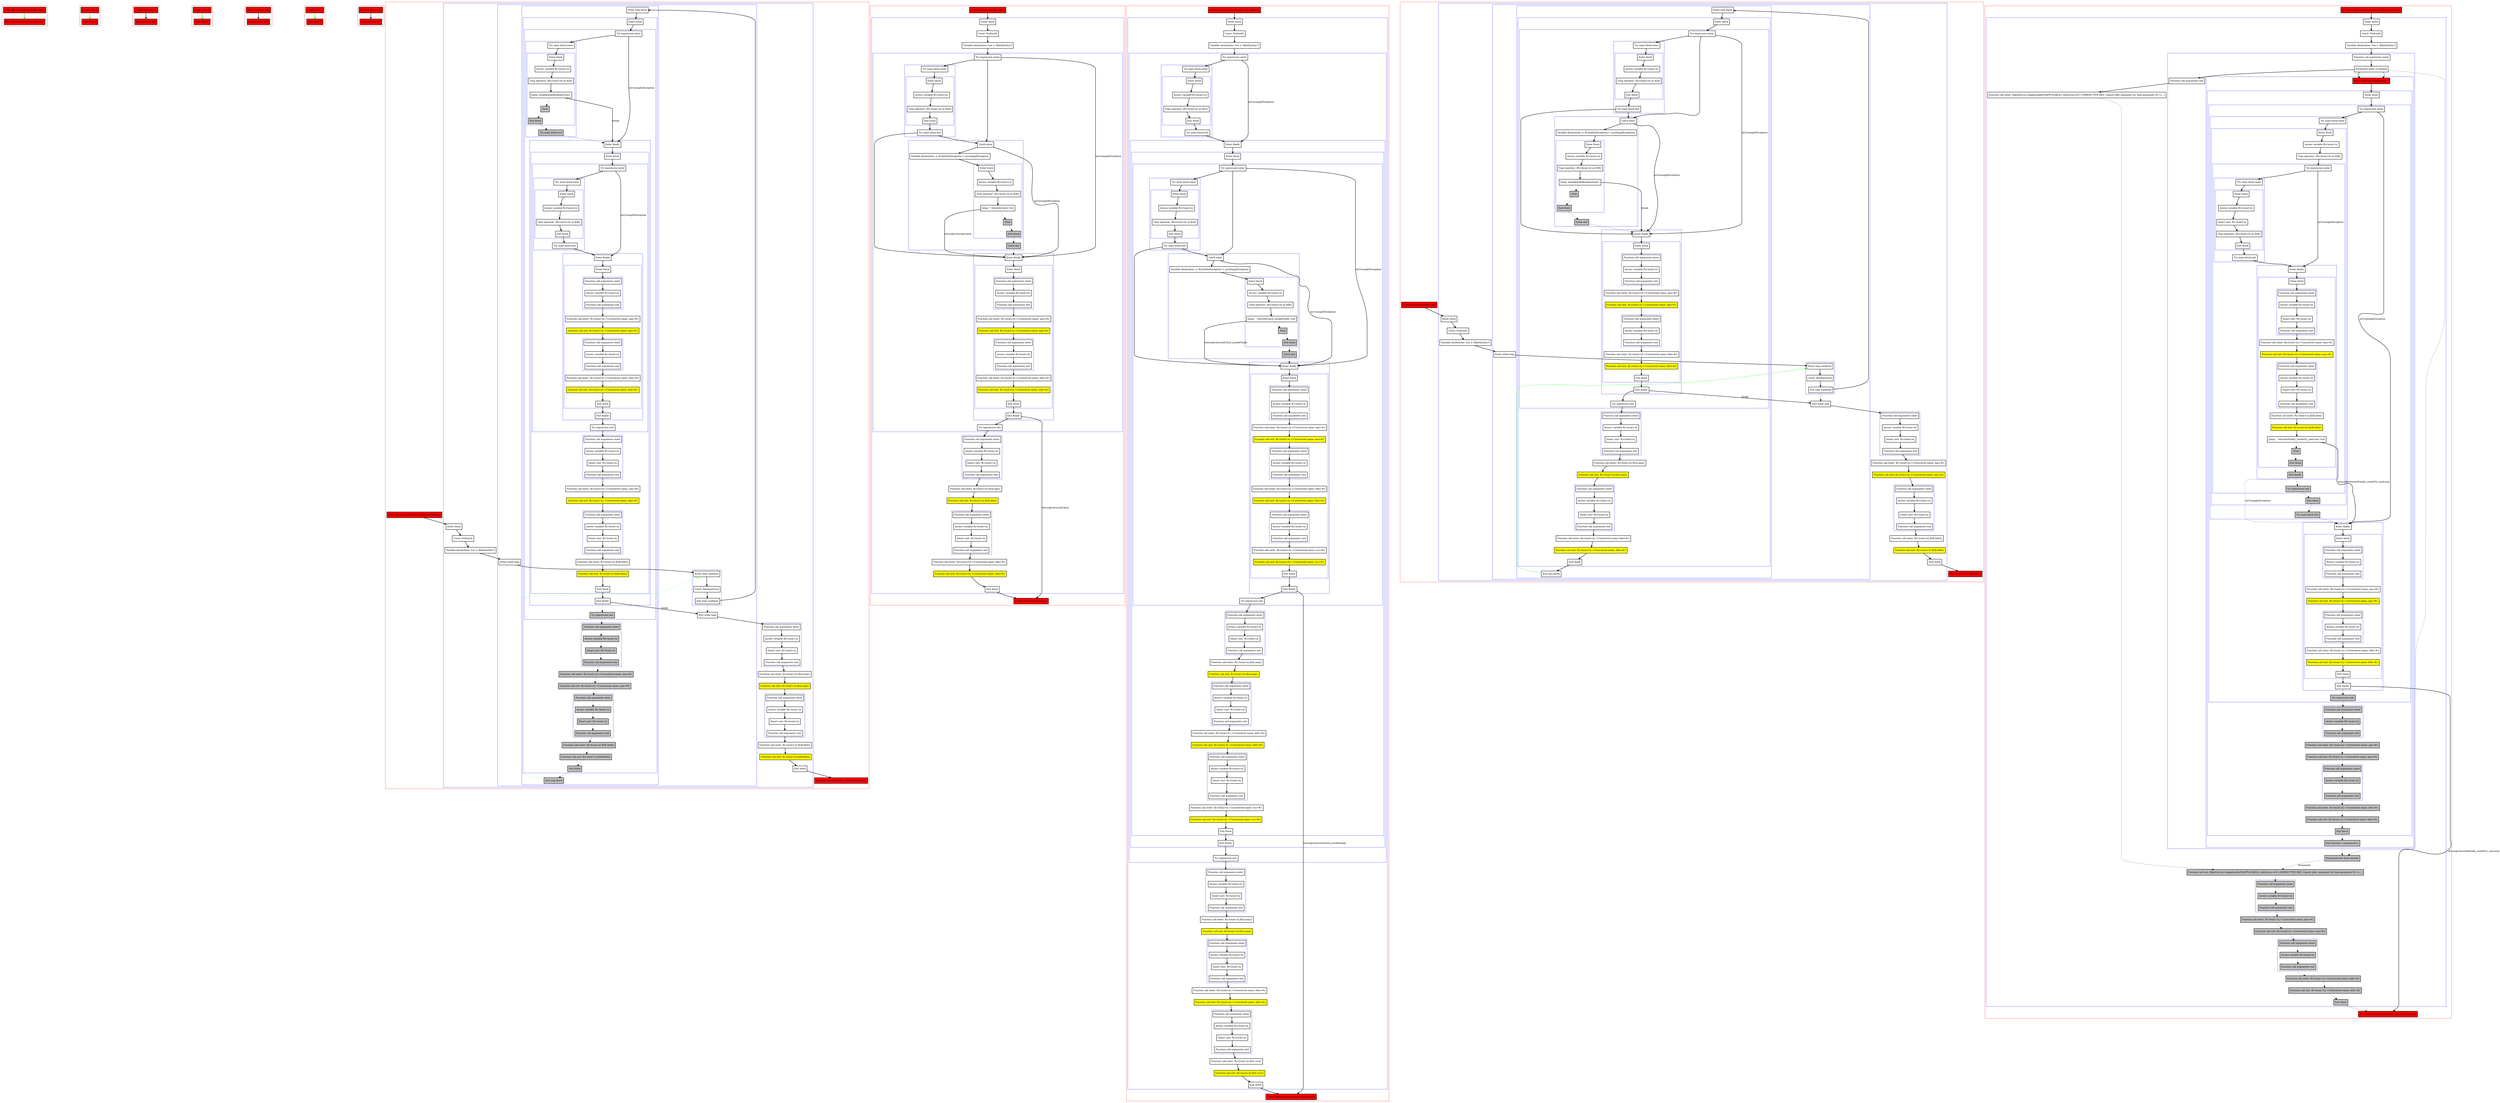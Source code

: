 digraph castInTryWithJump_fir_kt {
    graph [nodesep=3]
    node [shape=box penwidth=2]
    edge [penwidth=2]

    subgraph cluster_0 {
        color=red
        0 [label="Enter file castInTryWithJump.fir.kt" style="filled" fillcolor=red];
        1 [label="Exit file castInTryWithJump.fir.kt" style="filled" fillcolor=red];
    }
    0 -> {1} [color=green];

    subgraph cluster_1 {
        color=red
        2 [label="Enter class A" style="filled" fillcolor=red];
        3 [label="Exit class A" style="filled" fillcolor=red];
    }
    2 -> {3} [color=green];

    subgraph cluster_2 {
        color=red
        4 [label="Enter function aaa" style="filled" fillcolor=red];
        5 [label="Exit function aaa" style="filled" fillcolor=red];
    }
    4 -> {5};

    subgraph cluster_3 {
        color=red
        6 [label="Enter class B" style="filled" fillcolor=red];
        7 [label="Exit class B" style="filled" fillcolor=red];
    }
    6 -> {7} [color=green];

    subgraph cluster_4 {
        color=red
        8 [label="Enter function bbb" style="filled" fillcolor=red];
        9 [label="Exit function bbb" style="filled" fillcolor=red];
    }
    8 -> {9};

    subgraph cluster_5 {
        color=red
        10 [label="Enter class C" style="filled" fillcolor=red];
        11 [label="Exit class C" style="filled" fillcolor=red];
    }
    10 -> {11} [color=green];

    subgraph cluster_6 {
        color=red
        12 [label="Enter function ccc" style="filled" fillcolor=red];
        13 [label="Exit function ccc" style="filled" fillcolor=red];
    }
    12 -> {13};

    subgraph cluster_7 {
        color=red
        14 [label="Enter function breakInTry_withNestedFinally" style="filled" fillcolor=red];
        subgraph cluster_8 {
            color=blue
            15 [label="Enter block"];
            16 [label="Const: Null(null)"];
            17 [label="Variable declaration: lvar x: R|kotlin/Any?|"];
            subgraph cluster_9 {
                color=blue
                18 [label="Enter while loop"];
                subgraph cluster_10 {
                    color=blue
                    19 [label="Enter loop condition"];
                    20 [label="Const: Boolean(true)"];
                    21 [label="Exit loop condition"];
                }
                subgraph cluster_11 {
                    color=blue
                    22 [label="Enter loop block"];
                    subgraph cluster_12 {
                        color=blue
                        23 [label="Enter block"];
                        subgraph cluster_13 {
                            color=blue
                            24 [label="Try expression enter"];
                            subgraph cluster_14 {
                                color=blue
                                25 [label="Try main block enter"];
                                subgraph cluster_15 {
                                    color=blue
                                    26 [label="Enter block"];
                                    27 [label="Access variable R|<local>/x|"];
                                    28 [label="Type operator: (R|<local>/x| as R|A|)"];
                                    29 [label="Jump: break@@@[Boolean(true)] "];
                                    30 [label="Stub" style="filled" fillcolor=gray];
                                    31 [label="Exit block" style="filled" fillcolor=gray];
                                }
                                32 [label="Try main block exit" style="filled" fillcolor=gray];
                            }
                            subgraph cluster_16 {
                                color=blue
                                33 [label="Enter finally"];
                                subgraph cluster_17 {
                                    color=blue
                                    34 [label="Enter block"];
                                    subgraph cluster_18 {
                                        color=blue
                                        35 [label="Try expression enter"];
                                        subgraph cluster_19 {
                                            color=blue
                                            36 [label="Try main block enter"];
                                            subgraph cluster_20 {
                                                color=blue
                                                37 [label="Enter block"];
                                                38 [label="Access variable R|<local>/x|"];
                                                39 [label="Type operator: (R|<local>/x| as R|B|)"];
                                                40 [label="Exit block"];
                                            }
                                            41 [label="Try main block exit"];
                                        }
                                        subgraph cluster_21 {
                                            color=blue
                                            42 [label="Enter finally"];
                                            subgraph cluster_22 {
                                                color=blue
                                                43 [label="Enter block"];
                                                subgraph cluster_23 {
                                                    color=blue
                                                    44 [label="Function call arguments enter"];
                                                    45 [label="Access variable R|<local>/x|"];
                                                    46 [label="Function call arguments exit"];
                                                }
                                                47 [label="Function call enter: R|<local>/x|.<Unresolved name: aaa>#()"];
                                                48 [label="Function call exit: R|<local>/x|.<Unresolved name: aaa>#()" style="filled" fillcolor=yellow];
                                                subgraph cluster_24 {
                                                    color=blue
                                                    49 [label="Function call arguments enter"];
                                                    50 [label="Access variable R|<local>/x|"];
                                                    51 [label="Function call arguments exit"];
                                                }
                                                52 [label="Function call enter: R|<local>/x|.<Unresolved name: bbb>#()"];
                                                53 [label="Function call exit: R|<local>/x|.<Unresolved name: bbb>#()" style="filled" fillcolor=yellow];
                                                54 [label="Exit block"];
                                            }
                                            55 [label="Exit finally"];
                                        }
                                        56 [label="Try expression exit"];
                                    }
                                    subgraph cluster_25 {
                                        color=blue
                                        57 [label="Function call arguments enter"];
                                        58 [label="Access variable R|<local>/x|"];
                                        59 [label="Smart cast: R|<local>/x|"];
                                        60 [label="Function call arguments exit"];
                                    }
                                    61 [label="Function call enter: R|<local>/x|.<Unresolved name: aaa>#()"];
                                    62 [label="Function call exit: R|<local>/x|.<Unresolved name: aaa>#()" style="filled" fillcolor=yellow];
                                    subgraph cluster_26 {
                                        color=blue
                                        63 [label="Function call arguments enter"];
                                        64 [label="Access variable R|<local>/x|"];
                                        65 [label="Smart cast: R|<local>/x|"];
                                        66 [label="Function call arguments exit"];
                                    }
                                    67 [label="Function call enter: R|<local>/x|.R|/B.bbb|()"];
                                    68 [label="Function call exit: R|<local>/x|.R|/B.bbb|()" style="filled" fillcolor=yellow];
                                    69 [label="Exit block"];
                                }
                                70 [label="Exit finally"];
                            }
                            71 [label="Try expression exit" style="filled" fillcolor=gray];
                        }
                        subgraph cluster_27 {
                            color=blue
                            72 [label="Function call arguments enter" style="filled" fillcolor=gray];
                            73 [label="Access variable R|<local>/x|" style="filled" fillcolor=gray];
                            74 [label="Smart cast: R|<local>/x|" style="filled" fillcolor=gray];
                            75 [label="Function call arguments exit" style="filled" fillcolor=gray];
                        }
                        76 [label="Function call enter: R|<local>/x|.<Unresolved name: aaa>#()" style="filled" fillcolor=gray];
                        77 [label="Function call exit: R|<local>/x|.<Unresolved name: aaa>#()" style="filled" fillcolor=gray];
                        subgraph cluster_28 {
                            color=blue
                            78 [label="Function call arguments enter" style="filled" fillcolor=gray];
                            79 [label="Access variable R|<local>/x|" style="filled" fillcolor=gray];
                            80 [label="Smart cast: R|<local>/x|" style="filled" fillcolor=gray];
                            81 [label="Function call arguments exit" style="filled" fillcolor=gray];
                        }
                        82 [label="Function call enter: R|<local>/x|.R|/B.bbb|()" style="filled" fillcolor=gray];
                        83 [label="Function call exit: R|<local>/x|.R|/B.bbb|()" style="filled" fillcolor=gray];
                        84 [label="Exit block" style="filled" fillcolor=gray];
                    }
                    85 [label="Exit loop block" style="filled" fillcolor=gray];
                }
                86 [label="Exit while loop"];
            }
            subgraph cluster_29 {
                color=blue
                87 [label="Function call arguments enter"];
                88 [label="Access variable R|<local>/x|"];
                89 [label="Smart cast: R|<local>/x|"];
                90 [label="Function call arguments exit"];
            }
            91 [label="Function call enter: R|<local>/x|.R|/A.aaa|()"];
            92 [label="Function call exit: R|<local>/x|.R|/A.aaa|()" style="filled" fillcolor=yellow];
            subgraph cluster_30 {
                color=blue
                93 [label="Function call arguments enter"];
                94 [label="Access variable R|<local>/x|"];
                95 [label="Smart cast: R|<local>/x|"];
                96 [label="Function call arguments exit"];
            }
            97 [label="Function call enter: R|<local>/x|.R|/B.bbb|()"];
            98 [label="Function call exit: R|<local>/x|.R|/B.bbb|()" style="filled" fillcolor=yellow];
            99 [label="Exit block"];
        }
        100 [label="Exit function breakInTry_withNestedFinally" style="filled" fillcolor=red];
    }
    14 -> {15};
    15 -> {16};
    16 -> {17};
    17 -> {18};
    18 -> {19};
    19 -> {20};
    20 -> {21};
    21 -> {22};
    21 -> {86} [style=dotted];
    22 -> {23};
    23 -> {24};
    24 -> {25};
    24 -> {33} [label="onUncaughtException"];
    25 -> {26};
    26 -> {27};
    27 -> {28};
    28 -> {29};
    29 -> {33} [label="break"];
    29 -> {30} [style=dotted];
    30 -> {31} [style=dotted];
    31 -> {32} [style=dotted];
    32 -> {33} [style=dotted];
    33 -> {34};
    34 -> {35};
    35 -> {36};
    35 -> {42} [label="onUncaughtException"];
    36 -> {37};
    37 -> {38};
    38 -> {39};
    39 -> {40};
    40 -> {41};
    41 -> {42};
    42 -> {43};
    43 -> {44};
    44 -> {45};
    45 -> {46};
    46 -> {47};
    47 -> {48};
    48 -> {49};
    49 -> {50};
    50 -> {51};
    51 -> {52};
    52 -> {53};
    53 -> {54};
    54 -> {55};
    55 -> {56};
    56 -> {57};
    57 -> {58};
    58 -> {59};
    59 -> {60};
    60 -> {61};
    61 -> {62};
    62 -> {63};
    63 -> {64};
    64 -> {65};
    65 -> {66};
    66 -> {67};
    67 -> {68};
    68 -> {69};
    69 -> {70};
    70 -> {86} [label="break"];
    70 -> {71} [style=dotted];
    71 -> {72} [style=dotted];
    72 -> {73} [style=dotted];
    73 -> {74} [style=dotted];
    74 -> {75} [style=dotted];
    75 -> {76} [style=dotted];
    76 -> {77} [style=dotted];
    77 -> {78} [style=dotted];
    78 -> {79} [style=dotted];
    79 -> {80} [style=dotted];
    80 -> {81} [style=dotted];
    81 -> {82} [style=dotted];
    82 -> {83} [style=dotted];
    83 -> {84} [style=dotted];
    84 -> {85} [style=dotted];
    85 -> {19} [color=green style=dotted];
    86 -> {87};
    87 -> {88};
    88 -> {89};
    89 -> {90};
    90 -> {91};
    91 -> {92};
    92 -> {93};
    93 -> {94};
    94 -> {95};
    95 -> {96};
    96 -> {97};
    97 -> {98};
    98 -> {99};
    99 -> {100};

    subgraph cluster_31 {
        color=red
        101 [label="Enter function returnInCatch" style="filled" fillcolor=red];
        subgraph cluster_32 {
            color=blue
            102 [label="Enter block"];
            103 [label="Const: Null(null)"];
            104 [label="Variable declaration: lvar x: R|kotlin/Any?|"];
            subgraph cluster_33 {
                color=blue
                105 [label="Try expression enter"];
                subgraph cluster_34 {
                    color=blue
                    106 [label="Try main block enter"];
                    subgraph cluster_35 {
                        color=blue
                        107 [label="Enter block"];
                        108 [label="Access variable R|<local>/x|"];
                        109 [label="Type operator: (R|<local>/x| as R|A|)"];
                        110 [label="Exit block"];
                    }
                    111 [label="Try main block exit"];
                }
                subgraph cluster_36 {
                    color=blue
                    112 [label="Catch enter"];
                    113 [label="Variable declaration: e: R|{kotlin/Exception=} java/lang/Exception|"];
                    subgraph cluster_37 {
                        color=blue
                        114 [label="Enter block"];
                        115 [label="Access variable R|<local>/x|"];
                        116 [label="Type operator: (R|<local>/x| as R|B|)"];
                        117 [label="Jump: ^returnInCatch Unit"];
                        118 [label="Stub" style="filled" fillcolor=gray];
                        119 [label="Exit block" style="filled" fillcolor=gray];
                    }
                    120 [label="Catch exit" style="filled" fillcolor=gray];
                }
                subgraph cluster_38 {
                    color=blue
                    121 [label="Enter finally"];
                    subgraph cluster_39 {
                        color=blue
                        122 [label="Enter block"];
                        subgraph cluster_40 {
                            color=blue
                            123 [label="Function call arguments enter"];
                            124 [label="Access variable R|<local>/x|"];
                            125 [label="Function call arguments exit"];
                        }
                        126 [label="Function call enter: R|<local>/x|.<Unresolved name: aaa>#()"];
                        127 [label="Function call exit: R|<local>/x|.<Unresolved name: aaa>#()" style="filled" fillcolor=yellow];
                        subgraph cluster_41 {
                            color=blue
                            128 [label="Function call arguments enter"];
                            129 [label="Access variable R|<local>/x|"];
                            130 [label="Function call arguments exit"];
                        }
                        131 [label="Function call enter: R|<local>/x|.<Unresolved name: bbb>#()"];
                        132 [label="Function call exit: R|<local>/x|.<Unresolved name: bbb>#()" style="filled" fillcolor=yellow];
                        133 [label="Exit block"];
                    }
                    134 [label="Exit finally"];
                }
                135 [label="Try expression exit"];
            }
            subgraph cluster_42 {
                color=blue
                136 [label="Function call arguments enter"];
                137 [label="Access variable R|<local>/x|"];
                138 [label="Smart cast: R|<local>/x|"];
                139 [label="Function call arguments exit"];
            }
            140 [label="Function call enter: R|<local>/x|.R|/A.aaa|()"];
            141 [label="Function call exit: R|<local>/x|.R|/A.aaa|()" style="filled" fillcolor=yellow];
            subgraph cluster_43 {
                color=blue
                142 [label="Function call arguments enter"];
                143 [label="Access variable R|<local>/x|"];
                144 [label="Smart cast: R|<local>/x|"];
                145 [label="Function call arguments exit"];
            }
            146 [label="Function call enter: R|<local>/x|.<Unresolved name: bbb>#()"];
            147 [label="Function call exit: R|<local>/x|.<Unresolved name: bbb>#()" style="filled" fillcolor=yellow];
            148 [label="Exit block"];
        }
        149 [label="Exit function returnInCatch" style="filled" fillcolor=red];
    }
    101 -> {102};
    102 -> {103};
    103 -> {104};
    104 -> {105};
    105 -> {106 112};
    105 -> {121} [label="onUncaughtException"];
    106 -> {107};
    107 -> {108};
    108 -> {109};
    109 -> {110};
    110 -> {111};
    111 -> {112 121};
    112 -> {113};
    112 -> {121} [label="onUncaughtException"];
    113 -> {114};
    114 -> {115};
    115 -> {116};
    116 -> {117};
    117 -> {121} [label="return@/returnInCatch"];
    117 -> {118} [style=dotted];
    118 -> {119} [style=dotted];
    119 -> {120} [style=dotted];
    120 -> {121} [style=dotted];
    121 -> {122};
    122 -> {123};
    123 -> {124};
    124 -> {125};
    125 -> {126};
    126 -> {127};
    127 -> {128};
    128 -> {129};
    129 -> {130};
    130 -> {131};
    131 -> {132};
    132 -> {133};
    133 -> {134};
    134 -> {135};
    134 -> {149} [label="return@/returnInCatch"];
    135 -> {136};
    136 -> {137};
    137 -> {138};
    138 -> {139};
    139 -> {140};
    140 -> {141};
    141 -> {142};
    142 -> {143};
    143 -> {144};
    144 -> {145};
    145 -> {146};
    146 -> {147};
    147 -> {148};
    148 -> {149};

    subgraph cluster_44 {
        color=red
        150 [label="Enter function returnInCatch_insideFinally" style="filled" fillcolor=red];
        subgraph cluster_45 {
            color=blue
            151 [label="Enter block"];
            152 [label="Const: Null(null)"];
            153 [label="Variable declaration: lvar x: R|kotlin/Any?|"];
            subgraph cluster_46 {
                color=blue
                154 [label="Try expression enter"];
                subgraph cluster_47 {
                    color=blue
                    155 [label="Try main block enter"];
                    subgraph cluster_48 {
                        color=blue
                        156 [label="Enter block"];
                        157 [label="Access variable R|<local>/x|"];
                        158 [label="Type operator: (R|<local>/x| as R|C|)"];
                        159 [label="Exit block"];
                    }
                    160 [label="Try main block exit"];
                }
                subgraph cluster_49 {
                    color=blue
                    161 [label="Enter finally"];
                    subgraph cluster_50 {
                        color=blue
                        162 [label="Enter block"];
                        subgraph cluster_51 {
                            color=blue
                            163 [label="Try expression enter"];
                            subgraph cluster_52 {
                                color=blue
                                164 [label="Try main block enter"];
                                subgraph cluster_53 {
                                    color=blue
                                    165 [label="Enter block"];
                                    166 [label="Access variable R|<local>/x|"];
                                    167 [label="Type operator: (R|<local>/x| as R|A|)"];
                                    168 [label="Exit block"];
                                }
                                169 [label="Try main block exit"];
                            }
                            subgraph cluster_54 {
                                color=blue
                                170 [label="Catch enter"];
                                171 [label="Variable declaration: e: R|{kotlin/Exception=} java/lang/Exception|"];
                                subgraph cluster_55 {
                                    color=blue
                                    172 [label="Enter block"];
                                    173 [label="Access variable R|<local>/x|"];
                                    174 [label="Type operator: (R|<local>/x| as R|B|)"];
                                    175 [label="Jump: ^returnInCatch_insideFinally Unit"];
                                    176 [label="Stub" style="filled" fillcolor=gray];
                                    177 [label="Exit block" style="filled" fillcolor=gray];
                                }
                                178 [label="Catch exit" style="filled" fillcolor=gray];
                            }
                            subgraph cluster_56 {
                                color=blue
                                179 [label="Enter finally"];
                                subgraph cluster_57 {
                                    color=blue
                                    180 [label="Enter block"];
                                    subgraph cluster_58 {
                                        color=blue
                                        181 [label="Function call arguments enter"];
                                        182 [label="Access variable R|<local>/x|"];
                                        183 [label="Function call arguments exit"];
                                    }
                                    184 [label="Function call enter: R|<local>/x|.<Unresolved name: aaa>#()"];
                                    185 [label="Function call exit: R|<local>/x|.<Unresolved name: aaa>#()" style="filled" fillcolor=yellow];
                                    subgraph cluster_59 {
                                        color=blue
                                        186 [label="Function call arguments enter"];
                                        187 [label="Access variable R|<local>/x|"];
                                        188 [label="Function call arguments exit"];
                                    }
                                    189 [label="Function call enter: R|<local>/x|.<Unresolved name: bbb>#()"];
                                    190 [label="Function call exit: R|<local>/x|.<Unresolved name: bbb>#()" style="filled" fillcolor=yellow];
                                    subgraph cluster_60 {
                                        color=blue
                                        191 [label="Function call arguments enter"];
                                        192 [label="Access variable R|<local>/x|"];
                                        193 [label="Function call arguments exit"];
                                    }
                                    194 [label="Function call enter: R|<local>/x|.<Unresolved name: ccc>#()"];
                                    195 [label="Function call exit: R|<local>/x|.<Unresolved name: ccc>#()" style="filled" fillcolor=yellow];
                                    196 [label="Exit block"];
                                }
                                197 [label="Exit finally"];
                            }
                            198 [label="Try expression exit"];
                        }
                        subgraph cluster_61 {
                            color=blue
                            199 [label="Function call arguments enter"];
                            200 [label="Access variable R|<local>/x|"];
                            201 [label="Smart cast: R|<local>/x|"];
                            202 [label="Function call arguments exit"];
                        }
                        203 [label="Function call enter: R|<local>/x|.R|/A.aaa|()"];
                        204 [label="Function call exit: R|<local>/x|.R|/A.aaa|()" style="filled" fillcolor=yellow];
                        subgraph cluster_62 {
                            color=blue
                            205 [label="Function call arguments enter"];
                            206 [label="Access variable R|<local>/x|"];
                            207 [label="Smart cast: R|<local>/x|"];
                            208 [label="Function call arguments exit"];
                        }
                        209 [label="Function call enter: R|<local>/x|.<Unresolved name: bbb>#()"];
                        210 [label="Function call exit: R|<local>/x|.<Unresolved name: bbb>#()" style="filled" fillcolor=yellow];
                        subgraph cluster_63 {
                            color=blue
                            211 [label="Function call arguments enter"];
                            212 [label="Access variable R|<local>/x|"];
                            213 [label="Smart cast: R|<local>/x|"];
                            214 [label="Function call arguments exit"];
                        }
                        215 [label="Function call enter: R|<local>/x|.<Unresolved name: ccc>#()"];
                        216 [label="Function call exit: R|<local>/x|.<Unresolved name: ccc>#()" style="filled" fillcolor=yellow];
                        217 [label="Exit block"];
                    }
                    218 [label="Exit finally"];
                }
                219 [label="Try expression exit"];
            }
            subgraph cluster_64 {
                color=blue
                220 [label="Function call arguments enter"];
                221 [label="Access variable R|<local>/x|"];
                222 [label="Smart cast: R|<local>/x|"];
                223 [label="Function call arguments exit"];
            }
            224 [label="Function call enter: R|<local>/x|.R|/A.aaa|()"];
            225 [label="Function call exit: R|<local>/x|.R|/A.aaa|()" style="filled" fillcolor=yellow];
            subgraph cluster_65 {
                color=blue
                226 [label="Function call arguments enter"];
                227 [label="Access variable R|<local>/x|"];
                228 [label="Smart cast: R|<local>/x|"];
                229 [label="Function call arguments exit"];
            }
            230 [label="Function call enter: R|<local>/x|.<Unresolved name: bbb>#()"];
            231 [label="Function call exit: R|<local>/x|.<Unresolved name: bbb>#()" style="filled" fillcolor=yellow];
            subgraph cluster_66 {
                color=blue
                232 [label="Function call arguments enter"];
                233 [label="Access variable R|<local>/x|"];
                234 [label="Smart cast: R|<local>/x|"];
                235 [label="Function call arguments exit"];
            }
            236 [label="Function call enter: R|<local>/x|.R|/C.ccc|()"];
            237 [label="Function call exit: R|<local>/x|.R|/C.ccc|()" style="filled" fillcolor=yellow];
            238 [label="Exit block"];
        }
        239 [label="Exit function returnInCatch_insideFinally" style="filled" fillcolor=red];
    }
    150 -> {151};
    151 -> {152};
    152 -> {153};
    153 -> {154};
    154 -> {155};
    154 -> {161} [label="onUncaughtException"];
    155 -> {156};
    156 -> {157};
    157 -> {158};
    158 -> {159};
    159 -> {160};
    160 -> {161};
    161 -> {162};
    162 -> {163};
    163 -> {164 170};
    163 -> {179} [label="onUncaughtException"];
    164 -> {165};
    165 -> {166};
    166 -> {167};
    167 -> {168};
    168 -> {169};
    169 -> {170 179};
    170 -> {171};
    170 -> {179} [label="onUncaughtException"];
    171 -> {172};
    172 -> {173};
    173 -> {174};
    174 -> {175};
    175 -> {179} [label="return@/returnInCatch_insideFinally"];
    175 -> {176} [style=dotted];
    176 -> {177} [style=dotted];
    177 -> {178} [style=dotted];
    178 -> {179} [style=dotted];
    179 -> {180};
    180 -> {181};
    181 -> {182};
    182 -> {183};
    183 -> {184};
    184 -> {185};
    185 -> {186};
    186 -> {187};
    187 -> {188};
    188 -> {189};
    189 -> {190};
    190 -> {191};
    191 -> {192};
    192 -> {193};
    193 -> {194};
    194 -> {195};
    195 -> {196};
    196 -> {197};
    197 -> {198};
    197 -> {239} [label="return@/returnInCatch_insideFinally"];
    198 -> {199};
    199 -> {200};
    200 -> {201};
    201 -> {202};
    202 -> {203};
    203 -> {204};
    204 -> {205};
    205 -> {206};
    206 -> {207};
    207 -> {208};
    208 -> {209};
    209 -> {210};
    210 -> {211};
    211 -> {212};
    212 -> {213};
    213 -> {214};
    214 -> {215};
    215 -> {216};
    216 -> {217};
    217 -> {218};
    218 -> {219};
    219 -> {220};
    220 -> {221};
    221 -> {222};
    222 -> {223};
    223 -> {224};
    224 -> {225};
    225 -> {226};
    226 -> {227};
    227 -> {228};
    228 -> {229};
    229 -> {230};
    230 -> {231};
    231 -> {232};
    232 -> {233};
    233 -> {234};
    234 -> {235};
    235 -> {236};
    236 -> {237};
    237 -> {238};
    238 -> {239};

    subgraph cluster_67 {
        color=red
        240 [label="Enter function breakInCatch" style="filled" fillcolor=red];
        subgraph cluster_68 {
            color=blue
            241 [label="Enter block"];
            242 [label="Const: Null(null)"];
            243 [label="Variable declaration: lvar x: R|kotlin/Any?|"];
            subgraph cluster_69 {
                color=blue
                244 [label="Enter while loop"];
                subgraph cluster_70 {
                    color=blue
                    245 [label="Enter loop condition"];
                    246 [label="Const: Boolean(true)"];
                    247 [label="Exit loop condition"];
                }
                subgraph cluster_71 {
                    color=blue
                    248 [label="Enter loop block"];
                    subgraph cluster_72 {
                        color=blue
                        249 [label="Enter block"];
                        subgraph cluster_73 {
                            color=blue
                            250 [label="Try expression enter"];
                            subgraph cluster_74 {
                                color=blue
                                251 [label="Try main block enter"];
                                subgraph cluster_75 {
                                    color=blue
                                    252 [label="Enter block"];
                                    253 [label="Access variable R|<local>/x|"];
                                    254 [label="Type operator: (R|<local>/x| as R|A|)"];
                                    255 [label="Exit block"];
                                }
                                256 [label="Try main block exit"];
                            }
                            subgraph cluster_76 {
                                color=blue
                                257 [label="Catch enter"];
                                258 [label="Variable declaration: e: R|{kotlin/Exception=} java/lang/Exception|"];
                                subgraph cluster_77 {
                                    color=blue
                                    259 [label="Enter block"];
                                    260 [label="Access variable R|<local>/x|"];
                                    261 [label="Type operator: (R|<local>/x| as R|B|)"];
                                    262 [label="Jump: break@@@[Boolean(true)] "];
                                    263 [label="Stub" style="filled" fillcolor=gray];
                                    264 [label="Exit block" style="filled" fillcolor=gray];
                                }
                                265 [label="Catch exit" style="filled" fillcolor=gray];
                            }
                            subgraph cluster_78 {
                                color=blue
                                266 [label="Enter finally"];
                                subgraph cluster_79 {
                                    color=blue
                                    267 [label="Enter block"];
                                    subgraph cluster_80 {
                                        color=blue
                                        268 [label="Function call arguments enter"];
                                        269 [label="Access variable R|<local>/x|"];
                                        270 [label="Function call arguments exit"];
                                    }
                                    271 [label="Function call enter: R|<local>/x|.<Unresolved name: aaa>#()"];
                                    272 [label="Function call exit: R|<local>/x|.<Unresolved name: aaa>#()" style="filled" fillcolor=yellow];
                                    subgraph cluster_81 {
                                        color=blue
                                        273 [label="Function call arguments enter"];
                                        274 [label="Access variable R|<local>/x|"];
                                        275 [label="Function call arguments exit"];
                                    }
                                    276 [label="Function call enter: R|<local>/x|.<Unresolved name: bbb>#()"];
                                    277 [label="Function call exit: R|<local>/x|.<Unresolved name: bbb>#()" style="filled" fillcolor=yellow];
                                    278 [label="Exit block"];
                                }
                                279 [label="Exit finally"];
                            }
                            280 [label="Try expression exit"];
                        }
                        subgraph cluster_82 {
                            color=blue
                            281 [label="Function call arguments enter"];
                            282 [label="Access variable R|<local>/x|"];
                            283 [label="Smart cast: R|<local>/x|"];
                            284 [label="Function call arguments exit"];
                        }
                        285 [label="Function call enter: R|<local>/x|.R|/A.aaa|()"];
                        286 [label="Function call exit: R|<local>/x|.R|/A.aaa|()" style="filled" fillcolor=yellow];
                        subgraph cluster_83 {
                            color=blue
                            287 [label="Function call arguments enter"];
                            288 [label="Access variable R|<local>/x|"];
                            289 [label="Smart cast: R|<local>/x|"];
                            290 [label="Function call arguments exit"];
                        }
                        291 [label="Function call enter: R|<local>/x|.<Unresolved name: bbb>#()"];
                        292 [label="Function call exit: R|<local>/x|.<Unresolved name: bbb>#()" style="filled" fillcolor=yellow];
                        293 [label="Exit block"];
                    }
                    294 [label="Exit loop block"];
                }
                295 [label="Exit while loop"];
            }
            subgraph cluster_84 {
                color=blue
                296 [label="Function call arguments enter"];
                297 [label="Access variable R|<local>/x|"];
                298 [label="Smart cast: R|<local>/x|"];
                299 [label="Function call arguments exit"];
            }
            300 [label="Function call enter: R|<local>/x|.<Unresolved name: aaa>#()"];
            301 [label="Function call exit: R|<local>/x|.<Unresolved name: aaa>#()" style="filled" fillcolor=yellow];
            subgraph cluster_85 {
                color=blue
                302 [label="Function call arguments enter"];
                303 [label="Access variable R|<local>/x|"];
                304 [label="Smart cast: R|<local>/x|"];
                305 [label="Function call arguments exit"];
            }
            306 [label="Function call enter: R|<local>/x|.R|/B.bbb|()"];
            307 [label="Function call exit: R|<local>/x|.R|/B.bbb|()" style="filled" fillcolor=yellow];
            308 [label="Exit block"];
        }
        309 [label="Exit function breakInCatch" style="filled" fillcolor=red];
    }
    240 -> {241};
    241 -> {242};
    242 -> {243};
    243 -> {244};
    244 -> {245};
    245 -> {246};
    246 -> {247};
    247 -> {248};
    247 -> {295} [style=dotted];
    248 -> {249};
    249 -> {250};
    250 -> {251 257};
    250 -> {266} [label="onUncaughtException"];
    251 -> {252};
    252 -> {253};
    253 -> {254};
    254 -> {255};
    255 -> {256};
    256 -> {257 266};
    257 -> {258};
    257 -> {266} [label="onUncaughtException"];
    258 -> {259};
    259 -> {260};
    260 -> {261};
    261 -> {262};
    262 -> {266} [label="break"];
    262 -> {263} [style=dotted];
    263 -> {264} [style=dotted];
    264 -> {265} [style=dotted];
    265 -> {266} [style=dotted];
    266 -> {267};
    267 -> {268};
    268 -> {269};
    269 -> {270};
    270 -> {271};
    271 -> {272};
    272 -> {273};
    273 -> {274};
    274 -> {275};
    275 -> {276};
    276 -> {277};
    277 -> {278};
    278 -> {279};
    279 -> {280};
    279 -> {295} [label="break"];
    280 -> {281};
    281 -> {282};
    282 -> {283};
    283 -> {284};
    284 -> {285};
    285 -> {286};
    286 -> {287};
    287 -> {288};
    288 -> {289};
    289 -> {290};
    290 -> {291};
    291 -> {292};
    292 -> {293};
    293 -> {294};
    294 -> {245} [color=green style=dashed];
    295 -> {296};
    296 -> {297};
    297 -> {298};
    298 -> {299};
    299 -> {300};
    300 -> {301};
    301 -> {302};
    302 -> {303};
    303 -> {304};
    304 -> {305};
    305 -> {306};
    306 -> {307};
    307 -> {308};
    308 -> {309};

    subgraph cluster_86 {
        color=red
        310 [label="Enter function returnInFinally_insideTry_nonLocal" style="filled" fillcolor=red];
        subgraph cluster_87 {
            color=blue
            311 [label="Enter block"];
            312 [label="Const: Null(null)"];
            313 [label="Variable declaration: lvar x: R|kotlin/Any?|"];
            subgraph cluster_88 {
                color=blue
                314 [label="Function call arguments enter"];
                315 [label="Postponed enter to lambda"];
                subgraph cluster_89 {
                    color=blue
                    316 [label="Enter function <anonymous>" style="filled" fillcolor=red];
                    subgraph cluster_90 {
                        color=blue
                        317 [label="Enter block"];
                        subgraph cluster_91 {
                            color=blue
                            318 [label="Try expression enter"];
                            subgraph cluster_92 {
                                color=blue
                                319 [label="Try main block enter"];
                                subgraph cluster_93 {
                                    color=blue
                                    320 [label="Enter block"];
                                    321 [label="Access variable R|<local>/x|"];
                                    322 [label="Type operator: (R|<local>/x| as R|B|)"];
                                    subgraph cluster_94 {
                                        color=blue
                                        323 [label="Try expression enter"];
                                        subgraph cluster_95 {
                                            color=blue
                                            324 [label="Try main block enter"];
                                            subgraph cluster_96 {
                                                color=blue
                                                325 [label="Enter block"];
                                                326 [label="Access variable R|<local>/x|"];
                                                327 [label="Smart cast: R|<local>/x|"];
                                                328 [label="Type operator: (R|<local>/x| as R|A|)"];
                                                329 [label="Exit block"];
                                            }
                                            330 [label="Try main block exit"];
                                        }
                                        subgraph cluster_97 {
                                            color=blue
                                            331 [label="Enter finally"];
                                            subgraph cluster_98 {
                                                color=blue
                                                332 [label="Enter block"];
                                                subgraph cluster_99 {
                                                    color=blue
                                                    333 [label="Function call arguments enter"];
                                                    334 [label="Access variable R|<local>/x|"];
                                                    335 [label="Smart cast: R|<local>/x|"];
                                                    336 [label="Function call arguments exit"];
                                                }
                                                337 [label="Function call enter: R|<local>/x|.<Unresolved name: aaa>#()"];
                                                338 [label="Function call exit: R|<local>/x|.<Unresolved name: aaa>#()" style="filled" fillcolor=yellow];
                                                subgraph cluster_100 {
                                                    color=blue
                                                    339 [label="Function call arguments enter"];
                                                    340 [label="Access variable R|<local>/x|"];
                                                    341 [label="Smart cast: R|<local>/x|"];
                                                    342 [label="Function call arguments exit"];
                                                }
                                                343 [label="Function call enter: R|<local>/x|.R|/B.bbb|()"];
                                                344 [label="Function call exit: R|<local>/x|.R|/B.bbb|()" style="filled" fillcolor=yellow];
                                                345 [label="Jump: ^returnInFinally_insideTry_nonLocal Unit"];
                                                346 [label="Stub" style="filled" fillcolor=gray];
                                                347 [label="Exit block" style="filled" fillcolor=gray];
                                            }
                                            348 [label="Exit finally" style="filled" fillcolor=gray];
                                        }
                                        349 [label="Try expression exit" style="filled" fillcolor=gray];
                                    }
                                    350 [label="Exit block" style="filled" fillcolor=gray];
                                }
                                351 [label="Try main block exit" style="filled" fillcolor=gray];
                            }
                            subgraph cluster_101 {
                                color=blue
                                352 [label="Enter finally"];
                                subgraph cluster_102 {
                                    color=blue
                                    353 [label="Enter block"];
                                    subgraph cluster_103 {
                                        color=blue
                                        354 [label="Function call arguments enter"];
                                        355 [label="Access variable R|<local>/x|"];
                                        356 [label="Function call arguments exit"];
                                    }
                                    357 [label="Function call enter: R|<local>/x|.<Unresolved name: aaa>#()"];
                                    358 [label="Function call exit: R|<local>/x|.<Unresolved name: aaa>#()" style="filled" fillcolor=yellow];
                                    subgraph cluster_104 {
                                        color=blue
                                        359 [label="Function call arguments enter"];
                                        360 [label="Access variable R|<local>/x|"];
                                        361 [label="Function call arguments exit"];
                                    }
                                    362 [label="Function call enter: R|<local>/x|.<Unresolved name: bbb>#()"];
                                    363 [label="Function call exit: R|<local>/x|.<Unresolved name: bbb>#()" style="filled" fillcolor=yellow];
                                    364 [label="Exit block"];
                                }
                                365 [label="Exit finally"];
                            }
                            366 [label="Try expression exit" style="filled" fillcolor=gray];
                        }
                        subgraph cluster_105 {
                            color=blue
                            367 [label="Function call arguments enter" style="filled" fillcolor=gray];
                            368 [label="Access variable R|<local>/x|" style="filled" fillcolor=gray];
                            369 [label="Function call arguments exit" style="filled" fillcolor=gray];
                        }
                        370 [label="Function call enter: R|<local>/x|.<Unresolved name: aaa>#()" style="filled" fillcolor=gray];
                        371 [label="Function call exit: R|<local>/x|.<Unresolved name: aaa>#()" style="filled" fillcolor=gray];
                        subgraph cluster_106 {
                            color=blue
                            372 [label="Function call arguments enter" style="filled" fillcolor=gray];
                            373 [label="Access variable R|<local>/x|" style="filled" fillcolor=gray];
                            374 [label="Function call arguments exit" style="filled" fillcolor=gray];
                        }
                        375 [label="Function call enter: R|<local>/x|.<Unresolved name: bbb>#()" style="filled" fillcolor=gray];
                        376 [label="Function call exit: R|<local>/x|.<Unresolved name: bbb>#()" style="filled" fillcolor=gray];
                        377 [label="Exit block" style="filled" fillcolor=gray];
                    }
                    378 [label="Exit function <anonymous>" style="filled" fillcolor=gray];
                }
                379 [label="Function call arguments exit"];
            }
            380 [label="Function call enter: R|kotlin/run<Inapplicable(INAPPLICABLE): kotlin/run>#|<<ERROR TYPE REF: Cannot infer argument for type parameter R>>(...)"];
            381 [label="Postponed exit from lambda" style="filled" fillcolor=gray];
            382 [label="Function call exit: R|kotlin/run<Inapplicable(INAPPLICABLE): kotlin/run>#|<<ERROR TYPE REF: Cannot infer argument for type parameter R>>(...)" style="filled" fillcolor=gray];
            subgraph cluster_107 {
                color=blue
                383 [label="Function call arguments enter" style="filled" fillcolor=gray];
                384 [label="Access variable R|<local>/x|" style="filled" fillcolor=gray];
                385 [label="Function call arguments exit" style="filled" fillcolor=gray];
            }
            386 [label="Function call enter: R|<local>/x|.<Unresolved name: aaa>#()" style="filled" fillcolor=gray];
            387 [label="Function call exit: R|<local>/x|.<Unresolved name: aaa>#()" style="filled" fillcolor=gray];
            subgraph cluster_108 {
                color=blue
                388 [label="Function call arguments enter" style="filled" fillcolor=gray];
                389 [label="Access variable R|<local>/x|" style="filled" fillcolor=gray];
                390 [label="Function call arguments exit" style="filled" fillcolor=gray];
            }
            391 [label="Function call enter: R|<local>/x|.<Unresolved name: bbb>#()" style="filled" fillcolor=gray];
            392 [label="Function call exit: R|<local>/x|.<Unresolved name: bbb>#()" style="filled" fillcolor=gray];
            393 [label="Exit block" style="filled" fillcolor=gray];
        }
        394 [label="Exit function returnInFinally_insideTry_nonLocal" style="filled" fillcolor=red];
    }
    310 -> {311};
    311 -> {312};
    312 -> {313};
    313 -> {314};
    314 -> {315};
    315 -> {316 379};
    315 -> {381} [style=dotted];
    315 -> {316} [style=dashed];
    316 -> {317};
    317 -> {318};
    318 -> {319};
    318 -> {352} [label="onUncaughtException"];
    319 -> {320};
    320 -> {321};
    321 -> {322};
    322 -> {323};
    323 -> {324};
    323 -> {331} [label="onUncaughtException"];
    324 -> {325};
    325 -> {326};
    326 -> {327};
    327 -> {328};
    328 -> {329};
    329 -> {330};
    330 -> {331};
    331 -> {332};
    332 -> {333};
    333 -> {334};
    334 -> {335};
    335 -> {336};
    336 -> {337};
    337 -> {338};
    338 -> {339};
    339 -> {340};
    340 -> {341};
    341 -> {342};
    342 -> {343};
    343 -> {344};
    344 -> {345};
    345 -> {352} [label="return@/returnInFinally_insideTry_nonLocal"];
    345 -> {346} [style=dotted];
    346 -> {347} [style=dotted];
    347 -> {348} [style=dotted];
    348 -> {352} [style=dotted label="onUncaughtException"];
    348 -> {349} [style=dotted];
    349 -> {350} [style=dotted];
    350 -> {351} [style=dotted];
    351 -> {352} [style=dotted];
    352 -> {353};
    353 -> {354};
    354 -> {355};
    355 -> {356};
    356 -> {357};
    357 -> {358};
    358 -> {359};
    359 -> {360};
    360 -> {361};
    361 -> {362};
    362 -> {363};
    363 -> {364};
    364 -> {365};
    365 -> {394} [label="return@/returnInFinally_insideTry_nonLocal"];
    365 -> {366} [style=dotted];
    366 -> {367} [style=dotted];
    367 -> {368} [style=dotted];
    368 -> {369} [style=dotted];
    369 -> {370} [style=dotted];
    370 -> {371} [style=dotted];
    371 -> {372} [style=dotted];
    372 -> {373} [style=dotted];
    373 -> {374} [style=dotted];
    374 -> {375} [style=dotted];
    375 -> {376} [style=dotted];
    376 -> {377} [style=dotted];
    377 -> {378} [style=dotted];
    378 -> {381} [style=dotted];
    379 -> {380};
    380 -> {382} [style=dotted];
    381 -> {382} [style=dotted label="Postponed"];
    382 -> {383} [style=dotted];
    383 -> {384} [style=dotted];
    384 -> {385} [style=dotted];
    385 -> {386} [style=dotted];
    386 -> {387} [style=dotted];
    387 -> {388} [style=dotted];
    388 -> {389} [style=dotted];
    389 -> {390} [style=dotted];
    390 -> {391} [style=dotted];
    391 -> {392} [style=dotted];
    392 -> {393} [style=dotted];
    393 -> {394} [style=dotted];

}
